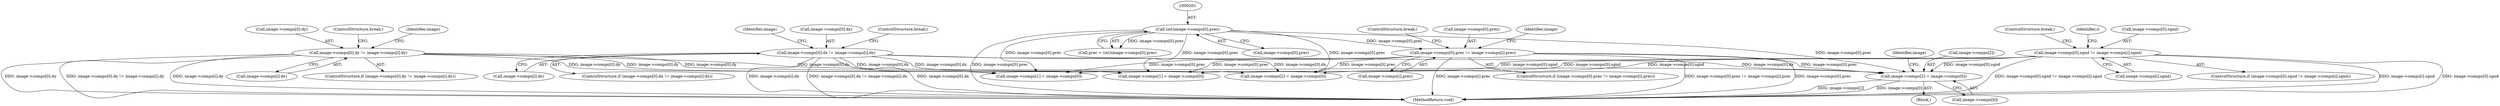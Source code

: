 digraph "0_openjpeg_2e5ab1d9987831c981ff05862e8ccf1381ed58ea@array" {
"1001321" [label="(Call,image->comps[2] = image->comps[0])"];
"1000294" [label="(Call,image->comps[0].sgnd != image->comps[i].sgnd)"];
"1000276" [label="(Call,image->comps[0].prec != image->comps[i].prec)"];
"1000200" [label="(Call,(int)image->comps[0].prec)"];
"1000240" [label="(Call,image->comps[0].dx != image->comps[i].dx)"];
"1000258" [label="(Call,image->comps[0].dy != image->comps[i].dy)"];
"1001321" [label="(Call,image->comps[2] = image->comps[0])"];
"1001188" [label="(Block,)"];
"1001336" [label="(Identifier,image)"];
"1000295" [label="(Call,image->comps[0].sgnd)"];
"1000275" [label="(ControlStructure,if (image->comps[0].prec != image->comps[i].prec))"];
"1000266" [label="(Call,image->comps[i].dy)"];
"1001322" [label="(Call,image->comps[2])"];
"1000298" [label="(Identifier,image)"];
"1001487" [label="(MethodReturn,void)"];
"1000241" [label="(Call,image->comps[0].dx)"];
"1000276" [label="(Call,image->comps[0].prec != image->comps[i].prec)"];
"1000248" [label="(Call,image->comps[i].dx)"];
"1000274" [label="(ControlStructure,break;)"];
"1001310" [label="(Call,image->comps[1] = image->comps[0])"];
"1000280" [label="(Identifier,image)"];
"1000256" [label="(ControlStructure,break;)"];
"1000258" [label="(Call,image->comps[0].dy != image->comps[i].dy)"];
"1000284" [label="(Call,image->comps[i].prec)"];
"1000292" [label="(ControlStructure,break;)"];
"1000310" [label="(ControlStructure,break;)"];
"1000200" [label="(Call,(int)image->comps[0].prec)"];
"1000257" [label="(ControlStructure,if (image->comps[0].dy != image->comps[i].dy))"];
"1000302" [label="(Call,image->comps[i].sgnd)"];
"1000198" [label="(Call,prec = (int)image->comps[0].prec)"];
"1001024" [label="(Call,image->comps[1] = image->comps[0])"];
"1000262" [label="(Identifier,image)"];
"1000277" [label="(Call,image->comps[0].prec)"];
"1000239" [label="(ControlStructure,if (image->comps[0].dx != image->comps[i].dx))"];
"1000237" [label="(Identifier,i)"];
"1000240" [label="(Call,image->comps[0].dx != image->comps[i].dx)"];
"1000293" [label="(ControlStructure,if (image->comps[0].sgnd != image->comps[i].sgnd))"];
"1000259" [label="(Call,image->comps[0].dy)"];
"1000294" [label="(Call,image->comps[0].sgnd != image->comps[i].sgnd)"];
"1000202" [label="(Call,image->comps[0].prec)"];
"1001035" [label="(Call,image->comps[2] = image->comps[0])"];
"1001327" [label="(Call,image->comps[0])"];
"1001321" -> "1001188"  [label="AST: "];
"1001321" -> "1001327"  [label="CFG: "];
"1001322" -> "1001321"  [label="AST: "];
"1001327" -> "1001321"  [label="AST: "];
"1001336" -> "1001321"  [label="CFG: "];
"1001321" -> "1001487"  [label="DDG: image->comps[2]"];
"1001321" -> "1001487"  [label="DDG: image->comps[0]"];
"1000294" -> "1001321"  [label="DDG: image->comps[0].sgnd"];
"1000276" -> "1001321"  [label="DDG: image->comps[0].prec"];
"1000240" -> "1001321"  [label="DDG: image->comps[0].dx"];
"1000200" -> "1001321"  [label="DDG: image->comps[0].prec"];
"1000258" -> "1001321"  [label="DDG: image->comps[0].dy"];
"1000294" -> "1000293"  [label="AST: "];
"1000294" -> "1000302"  [label="CFG: "];
"1000295" -> "1000294"  [label="AST: "];
"1000302" -> "1000294"  [label="AST: "];
"1000310" -> "1000294"  [label="CFG: "];
"1000237" -> "1000294"  [label="CFG: "];
"1000294" -> "1001487"  [label="DDG: image->comps[0].sgnd != image->comps[i].sgnd"];
"1000294" -> "1001487"  [label="DDG: image->comps[i].sgnd"];
"1000294" -> "1001487"  [label="DDG: image->comps[0].sgnd"];
"1000294" -> "1001024"  [label="DDG: image->comps[0].sgnd"];
"1000294" -> "1001035"  [label="DDG: image->comps[0].sgnd"];
"1000294" -> "1001310"  [label="DDG: image->comps[0].sgnd"];
"1000276" -> "1000275"  [label="AST: "];
"1000276" -> "1000284"  [label="CFG: "];
"1000277" -> "1000276"  [label="AST: "];
"1000284" -> "1000276"  [label="AST: "];
"1000292" -> "1000276"  [label="CFG: "];
"1000298" -> "1000276"  [label="CFG: "];
"1000276" -> "1001487"  [label="DDG: image->comps[i].prec"];
"1000276" -> "1001487"  [label="DDG: image->comps[0].prec != image->comps[i].prec"];
"1000276" -> "1001487"  [label="DDG: image->comps[0].prec"];
"1000200" -> "1000276"  [label="DDG: image->comps[0].prec"];
"1000276" -> "1001024"  [label="DDG: image->comps[0].prec"];
"1000276" -> "1001035"  [label="DDG: image->comps[0].prec"];
"1000276" -> "1001310"  [label="DDG: image->comps[0].prec"];
"1000200" -> "1000198"  [label="AST: "];
"1000200" -> "1000202"  [label="CFG: "];
"1000201" -> "1000200"  [label="AST: "];
"1000202" -> "1000200"  [label="AST: "];
"1000198" -> "1000200"  [label="CFG: "];
"1000200" -> "1001487"  [label="DDG: image->comps[0].prec"];
"1000200" -> "1000198"  [label="DDG: image->comps[0].prec"];
"1000200" -> "1001024"  [label="DDG: image->comps[0].prec"];
"1000200" -> "1001035"  [label="DDG: image->comps[0].prec"];
"1000200" -> "1001310"  [label="DDG: image->comps[0].prec"];
"1000240" -> "1000239"  [label="AST: "];
"1000240" -> "1000248"  [label="CFG: "];
"1000241" -> "1000240"  [label="AST: "];
"1000248" -> "1000240"  [label="AST: "];
"1000256" -> "1000240"  [label="CFG: "];
"1000262" -> "1000240"  [label="CFG: "];
"1000240" -> "1001487"  [label="DDG: image->comps[i].dx"];
"1000240" -> "1001487"  [label="DDG: image->comps[0].dx != image->comps[i].dx"];
"1000240" -> "1001487"  [label="DDG: image->comps[0].dx"];
"1000240" -> "1001024"  [label="DDG: image->comps[0].dx"];
"1000240" -> "1001035"  [label="DDG: image->comps[0].dx"];
"1000240" -> "1001310"  [label="DDG: image->comps[0].dx"];
"1000258" -> "1000257"  [label="AST: "];
"1000258" -> "1000266"  [label="CFG: "];
"1000259" -> "1000258"  [label="AST: "];
"1000266" -> "1000258"  [label="AST: "];
"1000274" -> "1000258"  [label="CFG: "];
"1000280" -> "1000258"  [label="CFG: "];
"1000258" -> "1001487"  [label="DDG: image->comps[0].dy"];
"1000258" -> "1001487"  [label="DDG: image->comps[0].dy != image->comps[i].dy"];
"1000258" -> "1001487"  [label="DDG: image->comps[i].dy"];
"1000258" -> "1001024"  [label="DDG: image->comps[0].dy"];
"1000258" -> "1001035"  [label="DDG: image->comps[0].dy"];
"1000258" -> "1001310"  [label="DDG: image->comps[0].dy"];
}
